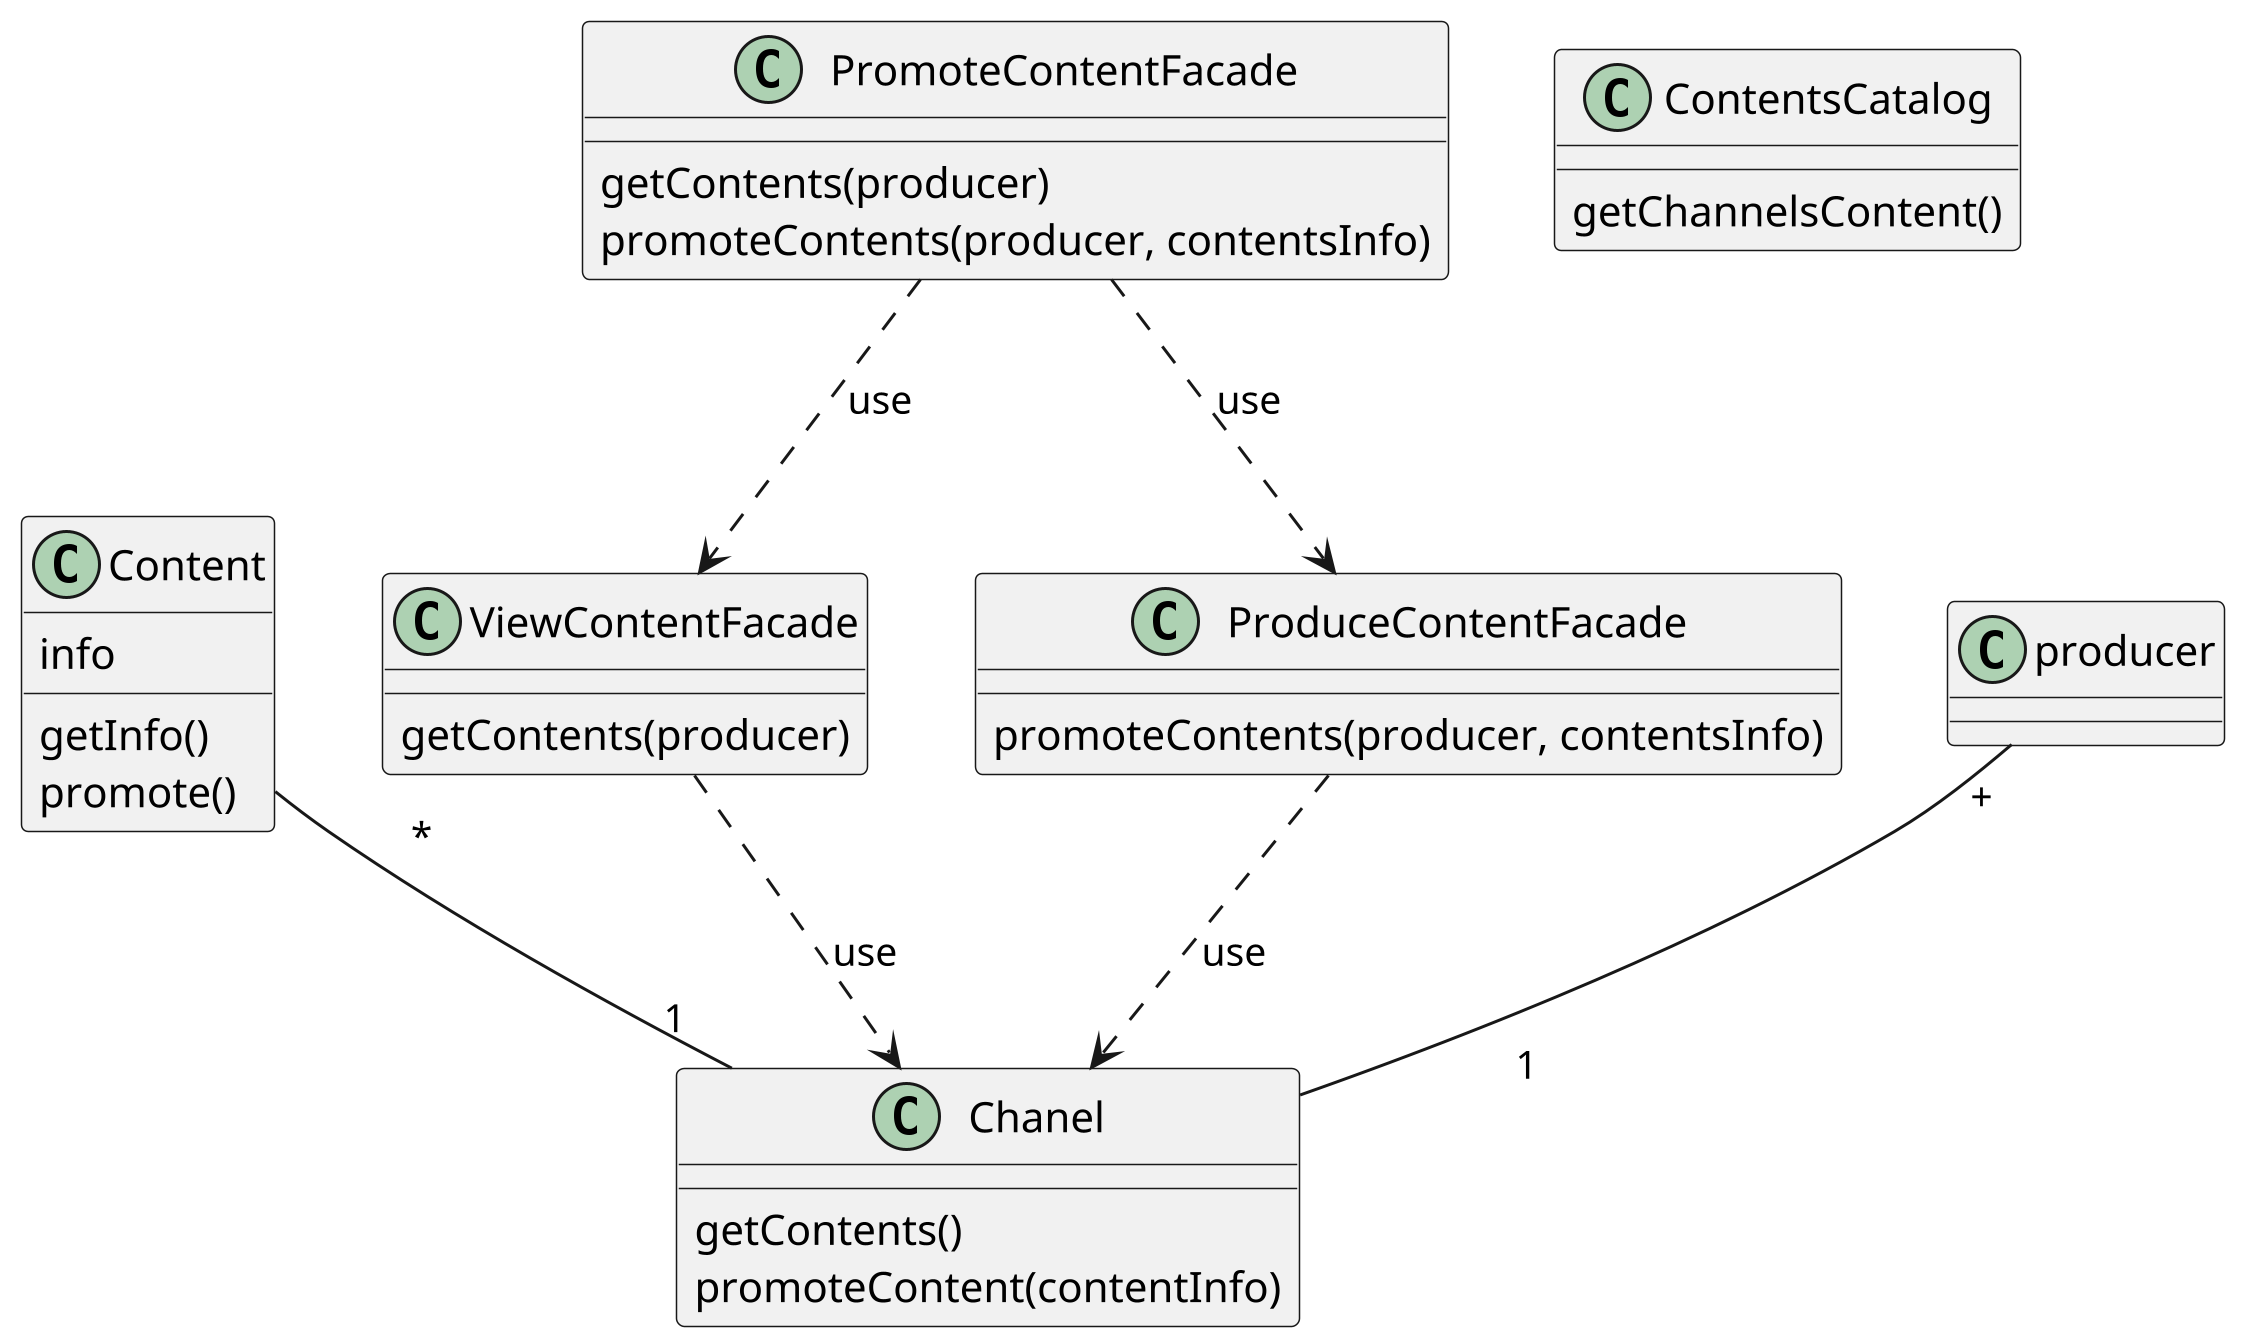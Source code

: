 @startuml promote_content


scale 3
skinparam DefaultFontName B Nazanin
skinparam ArrowMessageAlignment right


class "Chanel" as chanel {
    getContents()
    promoteContent(contentInfo)
}

class Content {
    info
    getInfo()
    promote()
}

class PromoteContentFacade {
    getContents(producer)
    promoteContents(producer, contentsInfo)
}

class ViewContentFacade {
    getContents(producer)
}

class ProduceContentFacade {
    promoteContents(producer, contentsInfo)
}

class ContentsCatalog {
    getChannelsContent()
}



Content "           *" -- "1" chanel
producer "+" -- "                   1" chanel
PromoteContentFacade ..> ViewContentFacade :use
PromoteContentFacade ..> ProduceContentFacade :use
ViewContentFacade ..> chanel :use
ProduceContentFacade ..> chanel :use
@enduml

